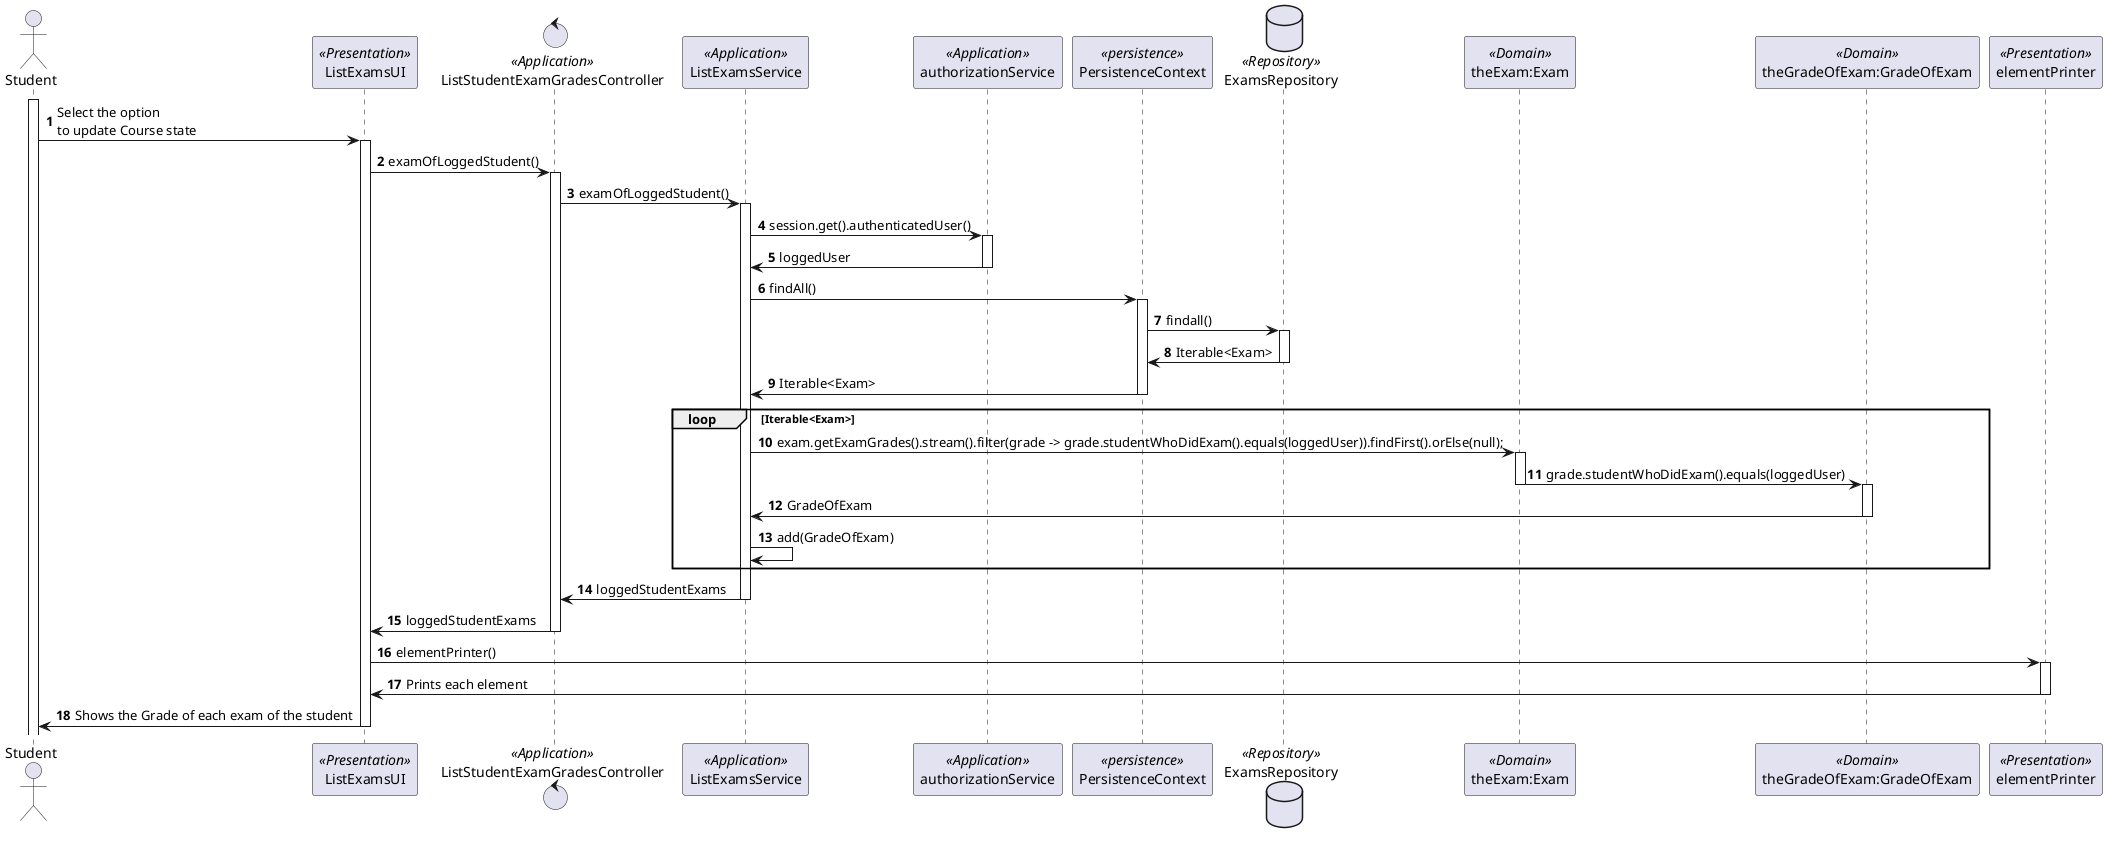 @startuml
'https://plantuml.com/sequence-diagram

autonumber

actor Student as Actor
activate Actor
participant ListExamsUI as UI <<Presentation>>
control ListStudentExamGradesController as Controller <<Application>>
participant ListExamsService as Service <<Application>>
participant authorizationService as AuthService <<Application>>
participant PersistenceContext as Persistence <<persistence>>
database ExamsRepository as Repository <<Repository>>
participant "theExam:Exam" as Exam <<Domain>>
participant "theGradeOfExam:GradeOfExam" as GradeOfExam <<Domain>>
participant elementPrinter as Printer <<Presentation>>

Actor -> UI: Select the option \nto update Course state
activate UI
UI -> Controller: examOfLoggedStudent()
activate Controller
Controller -> Service: examOfLoggedStudent()
activate Service
Service -> AuthService: session.get().authenticatedUser()
activate AuthService
AuthService -> Service: loggedUser
deactivate AuthService
Service -> Persistence: findAll()
activate Persistence
Persistence -> Repository: findall()
activate Repository
Repository -> Persistence: Iterable<Exam>
deactivate Repository
Persistence -> Service: Iterable<Exam>
deactivate Persistence
    loop Iterable<Exam>
        Service -> Exam: exam.getExamGrades().stream().filter(grade -> grade.studentWhoDidExam().equals(loggedUser)).findFirst().orElse(null);
        activate Exam
        Exam -> GradeOfExam: grade.studentWhoDidExam().equals(loggedUser)
        deactivate Exam
        activate GradeOfExam
        GradeOfExam -> Service: GradeOfExam
        deactivate GradeOfExam
        Service -> Service: add(GradeOfExam)
    end
Service -> Controller: loggedStudentExams
deactivate Service
Controller -> UI: loggedStudentExams
deactivate Controller
UI -> Printer: elementPrinter()
activate Printer
Printer -> UI: Prints each element
deactivate Printer
UI -> Actor: Shows the Grade of each exam of the student
deactivate UI


@enduml